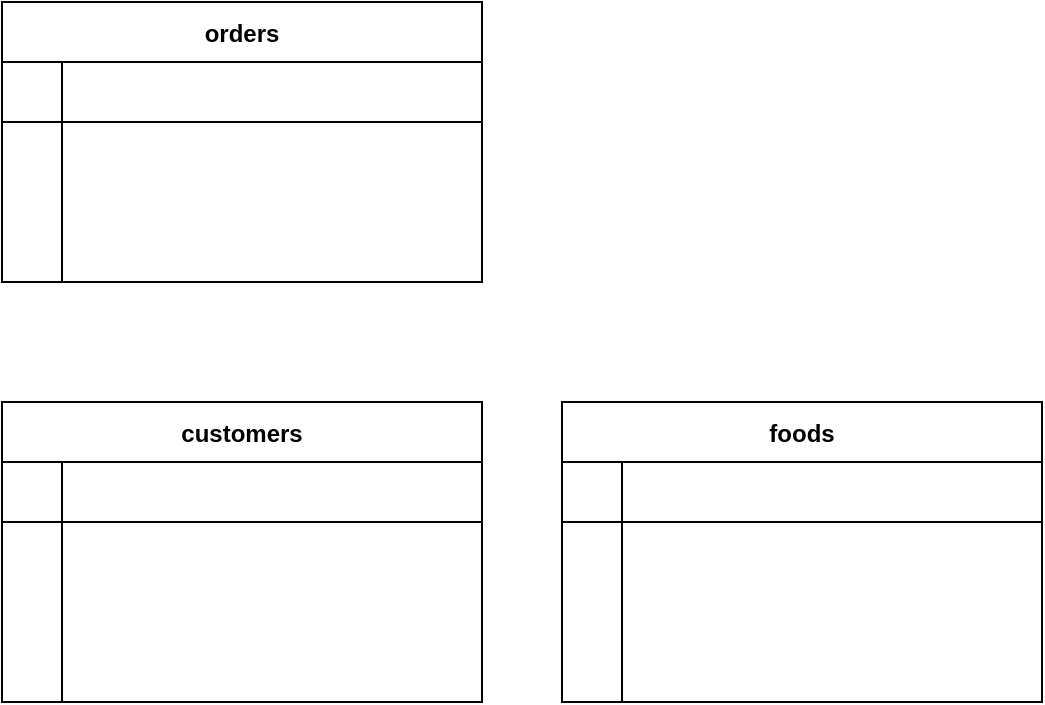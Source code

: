 <mxfile version="13.8.1" type="github">
  <diagram id="R2lEEEUBdFMjLlhIrx00" name="Page-1">
    <mxGraphModel dx="946" dy="614" grid="1" gridSize="10" guides="1" tooltips="1" connect="1" arrows="1" fold="1" page="1" pageScale="1" pageWidth="850" pageHeight="1100" math="0" shadow="0" extFonts="Permanent Marker^https://fonts.googleapis.com/css?family=Permanent+Marker">
      <root>
        <mxCell id="0" />
        <mxCell id="1" parent="0" />
        <mxCell id="371_Ylf-zgcREsuYLQL4-2" value="orders" style="shape=table;startSize=30;container=1;collapsible=1;childLayout=tableLayout;fixedRows=1;rowLines=0;fontStyle=1;align=center;resizeLast=1;" vertex="1" parent="1">
          <mxGeometry x="80" y="120" width="240" height="140" as="geometry" />
        </mxCell>
        <mxCell id="371_Ylf-zgcREsuYLQL4-3" value="" style="shape=partialRectangle;collapsible=0;dropTarget=0;pointerEvents=0;fillColor=none;top=0;left=0;bottom=1;right=0;points=[[0,0.5],[1,0.5]];portConstraint=eastwest;" vertex="1" parent="371_Ylf-zgcREsuYLQL4-2">
          <mxGeometry y="30" width="240" height="30" as="geometry" />
        </mxCell>
        <mxCell id="371_Ylf-zgcREsuYLQL4-4" value="" style="shape=partialRectangle;connectable=0;fillColor=none;top=0;left=0;bottom=0;right=0;fontStyle=1;overflow=hidden;" vertex="1" parent="371_Ylf-zgcREsuYLQL4-3">
          <mxGeometry width="30" height="30" as="geometry" />
        </mxCell>
        <mxCell id="371_Ylf-zgcREsuYLQL4-5" value="" style="shape=partialRectangle;connectable=0;fillColor=none;top=0;left=0;bottom=0;right=0;align=left;spacingLeft=6;fontStyle=5;overflow=hidden;" vertex="1" parent="371_Ylf-zgcREsuYLQL4-3">
          <mxGeometry x="30" width="210" height="30" as="geometry" />
        </mxCell>
        <mxCell id="371_Ylf-zgcREsuYLQL4-6" value="" style="shape=partialRectangle;collapsible=0;dropTarget=0;pointerEvents=0;fillColor=none;top=0;left=0;bottom=0;right=0;points=[[0,0.5],[1,0.5]];portConstraint=eastwest;" vertex="1" parent="371_Ylf-zgcREsuYLQL4-2">
          <mxGeometry y="60" width="240" height="30" as="geometry" />
        </mxCell>
        <mxCell id="371_Ylf-zgcREsuYLQL4-7" value="" style="shape=partialRectangle;connectable=0;fillColor=none;top=0;left=0;bottom=0;right=0;editable=1;overflow=hidden;" vertex="1" parent="371_Ylf-zgcREsuYLQL4-6">
          <mxGeometry width="30" height="30" as="geometry" />
        </mxCell>
        <mxCell id="371_Ylf-zgcREsuYLQL4-8" value="" style="shape=partialRectangle;connectable=0;fillColor=none;top=0;left=0;bottom=0;right=0;align=left;spacingLeft=6;overflow=hidden;" vertex="1" parent="371_Ylf-zgcREsuYLQL4-6">
          <mxGeometry x="30" width="210" height="30" as="geometry" />
        </mxCell>
        <mxCell id="371_Ylf-zgcREsuYLQL4-9" value="" style="shape=partialRectangle;collapsible=0;dropTarget=0;pointerEvents=0;fillColor=none;top=0;left=0;bottom=0;right=0;points=[[0,0.5],[1,0.5]];portConstraint=eastwest;" vertex="1" parent="371_Ylf-zgcREsuYLQL4-2">
          <mxGeometry y="90" width="240" height="20" as="geometry" />
        </mxCell>
        <mxCell id="371_Ylf-zgcREsuYLQL4-10" value="" style="shape=partialRectangle;connectable=0;fillColor=none;top=0;left=0;bottom=0;right=0;editable=1;overflow=hidden;" vertex="1" parent="371_Ylf-zgcREsuYLQL4-9">
          <mxGeometry width="30" height="20" as="geometry" />
        </mxCell>
        <mxCell id="371_Ylf-zgcREsuYLQL4-11" value="" style="shape=partialRectangle;connectable=0;fillColor=none;top=0;left=0;bottom=0;right=0;align=left;spacingLeft=6;overflow=hidden;" vertex="1" parent="371_Ylf-zgcREsuYLQL4-9">
          <mxGeometry x="30" width="210" height="20" as="geometry" />
        </mxCell>
        <mxCell id="371_Ylf-zgcREsuYLQL4-12" value="" style="shape=partialRectangle;collapsible=0;dropTarget=0;pointerEvents=0;fillColor=none;top=0;left=0;bottom=0;right=0;points=[[0,0.5],[1,0.5]];portConstraint=eastwest;" vertex="1" parent="371_Ylf-zgcREsuYLQL4-2">
          <mxGeometry y="110" width="240" height="30" as="geometry" />
        </mxCell>
        <mxCell id="371_Ylf-zgcREsuYLQL4-13" value="" style="shape=partialRectangle;connectable=0;fillColor=none;top=0;left=0;bottom=0;right=0;editable=1;overflow=hidden;" vertex="1" parent="371_Ylf-zgcREsuYLQL4-12">
          <mxGeometry width="30" height="30" as="geometry" />
        </mxCell>
        <mxCell id="371_Ylf-zgcREsuYLQL4-14" value="" style="shape=partialRectangle;connectable=0;fillColor=none;top=0;left=0;bottom=0;right=0;align=left;spacingLeft=6;overflow=hidden;" vertex="1" parent="371_Ylf-zgcREsuYLQL4-12">
          <mxGeometry x="30" width="210" height="30" as="geometry" />
        </mxCell>
        <mxCell id="371_Ylf-zgcREsuYLQL4-16" value="customers" style="shape=table;startSize=30;container=1;collapsible=1;childLayout=tableLayout;fixedRows=1;rowLines=0;fontStyle=1;align=center;resizeLast=1;" vertex="1" parent="1">
          <mxGeometry x="80" y="320" width="240" height="150" as="geometry" />
        </mxCell>
        <mxCell id="371_Ylf-zgcREsuYLQL4-17" value="" style="shape=partialRectangle;collapsible=0;dropTarget=0;pointerEvents=0;fillColor=none;top=0;left=0;bottom=1;right=0;points=[[0,0.5],[1,0.5]];portConstraint=eastwest;" vertex="1" parent="371_Ylf-zgcREsuYLQL4-16">
          <mxGeometry y="30" width="240" height="30" as="geometry" />
        </mxCell>
        <mxCell id="371_Ylf-zgcREsuYLQL4-18" value="" style="shape=partialRectangle;connectable=0;fillColor=none;top=0;left=0;bottom=0;right=0;fontStyle=1;overflow=hidden;" vertex="1" parent="371_Ylf-zgcREsuYLQL4-17">
          <mxGeometry width="30" height="30" as="geometry" />
        </mxCell>
        <mxCell id="371_Ylf-zgcREsuYLQL4-19" value="" style="shape=partialRectangle;connectable=0;fillColor=none;top=0;left=0;bottom=0;right=0;align=left;spacingLeft=6;fontStyle=5;overflow=hidden;" vertex="1" parent="371_Ylf-zgcREsuYLQL4-17">
          <mxGeometry x="30" width="210" height="30" as="geometry" />
        </mxCell>
        <mxCell id="371_Ylf-zgcREsuYLQL4-20" value="" style="shape=partialRectangle;collapsible=0;dropTarget=0;pointerEvents=0;fillColor=none;top=0;left=0;bottom=0;right=0;points=[[0,0.5],[1,0.5]];portConstraint=eastwest;" vertex="1" parent="371_Ylf-zgcREsuYLQL4-16">
          <mxGeometry y="60" width="240" height="30" as="geometry" />
        </mxCell>
        <mxCell id="371_Ylf-zgcREsuYLQL4-21" value="" style="shape=partialRectangle;connectable=0;fillColor=none;top=0;left=0;bottom=0;right=0;editable=1;overflow=hidden;" vertex="1" parent="371_Ylf-zgcREsuYLQL4-20">
          <mxGeometry width="30" height="30" as="geometry" />
        </mxCell>
        <mxCell id="371_Ylf-zgcREsuYLQL4-22" value="" style="shape=partialRectangle;connectable=0;fillColor=none;top=0;left=0;bottom=0;right=0;align=left;spacingLeft=6;overflow=hidden;" vertex="1" parent="371_Ylf-zgcREsuYLQL4-20">
          <mxGeometry x="30" width="210" height="30" as="geometry" />
        </mxCell>
        <mxCell id="371_Ylf-zgcREsuYLQL4-23" value="" style="shape=partialRectangle;collapsible=0;dropTarget=0;pointerEvents=0;fillColor=none;top=0;left=0;bottom=0;right=0;points=[[0,0.5],[1,0.5]];portConstraint=eastwest;" vertex="1" parent="371_Ylf-zgcREsuYLQL4-16">
          <mxGeometry y="90" width="240" height="30" as="geometry" />
        </mxCell>
        <mxCell id="371_Ylf-zgcREsuYLQL4-24" value="" style="shape=partialRectangle;connectable=0;fillColor=none;top=0;left=0;bottom=0;right=0;editable=1;overflow=hidden;" vertex="1" parent="371_Ylf-zgcREsuYLQL4-23">
          <mxGeometry width="30" height="30" as="geometry" />
        </mxCell>
        <mxCell id="371_Ylf-zgcREsuYLQL4-25" value="" style="shape=partialRectangle;connectable=0;fillColor=none;top=0;left=0;bottom=0;right=0;align=left;spacingLeft=6;overflow=hidden;" vertex="1" parent="371_Ylf-zgcREsuYLQL4-23">
          <mxGeometry x="30" width="210" height="30" as="geometry" />
        </mxCell>
        <mxCell id="371_Ylf-zgcREsuYLQL4-26" value="" style="shape=partialRectangle;collapsible=0;dropTarget=0;pointerEvents=0;fillColor=none;top=0;left=0;bottom=0;right=0;points=[[0,0.5],[1,0.5]];portConstraint=eastwest;" vertex="1" parent="371_Ylf-zgcREsuYLQL4-16">
          <mxGeometry y="120" width="240" height="30" as="geometry" />
        </mxCell>
        <mxCell id="371_Ylf-zgcREsuYLQL4-27" value="" style="shape=partialRectangle;connectable=0;fillColor=none;top=0;left=0;bottom=0;right=0;editable=1;overflow=hidden;" vertex="1" parent="371_Ylf-zgcREsuYLQL4-26">
          <mxGeometry width="30" height="30" as="geometry" />
        </mxCell>
        <mxCell id="371_Ylf-zgcREsuYLQL4-28" value="" style="shape=partialRectangle;connectable=0;fillColor=none;top=0;left=0;bottom=0;right=0;align=left;spacingLeft=6;overflow=hidden;" vertex="1" parent="371_Ylf-zgcREsuYLQL4-26">
          <mxGeometry x="30" width="210" height="30" as="geometry" />
        </mxCell>
        <mxCell id="371_Ylf-zgcREsuYLQL4-29" value="foods" style="shape=table;startSize=30;container=1;collapsible=1;childLayout=tableLayout;fixedRows=1;rowLines=0;fontStyle=1;align=center;resizeLast=1;" vertex="1" parent="1">
          <mxGeometry x="360" y="320" width="240" height="150" as="geometry" />
        </mxCell>
        <mxCell id="371_Ylf-zgcREsuYLQL4-30" value="" style="shape=partialRectangle;collapsible=0;dropTarget=0;pointerEvents=0;fillColor=none;top=0;left=0;bottom=1;right=0;points=[[0,0.5],[1,0.5]];portConstraint=eastwest;" vertex="1" parent="371_Ylf-zgcREsuYLQL4-29">
          <mxGeometry y="30" width="240" height="30" as="geometry" />
        </mxCell>
        <mxCell id="371_Ylf-zgcREsuYLQL4-31" value="" style="shape=partialRectangle;connectable=0;fillColor=none;top=0;left=0;bottom=0;right=0;fontStyle=1;overflow=hidden;" vertex="1" parent="371_Ylf-zgcREsuYLQL4-30">
          <mxGeometry width="30" height="30" as="geometry" />
        </mxCell>
        <mxCell id="371_Ylf-zgcREsuYLQL4-32" value="" style="shape=partialRectangle;connectable=0;fillColor=none;top=0;left=0;bottom=0;right=0;align=left;spacingLeft=6;fontStyle=5;overflow=hidden;" vertex="1" parent="371_Ylf-zgcREsuYLQL4-30">
          <mxGeometry x="30" width="210" height="30" as="geometry" />
        </mxCell>
        <mxCell id="371_Ylf-zgcREsuYLQL4-33" value="" style="shape=partialRectangle;collapsible=0;dropTarget=0;pointerEvents=0;fillColor=none;top=0;left=0;bottom=0;right=0;points=[[0,0.5],[1,0.5]];portConstraint=eastwest;" vertex="1" parent="371_Ylf-zgcREsuYLQL4-29">
          <mxGeometry y="60" width="240" height="30" as="geometry" />
        </mxCell>
        <mxCell id="371_Ylf-zgcREsuYLQL4-34" value="" style="shape=partialRectangle;connectable=0;fillColor=none;top=0;left=0;bottom=0;right=0;editable=1;overflow=hidden;" vertex="1" parent="371_Ylf-zgcREsuYLQL4-33">
          <mxGeometry width="30" height="30" as="geometry" />
        </mxCell>
        <mxCell id="371_Ylf-zgcREsuYLQL4-35" value="" style="shape=partialRectangle;connectable=0;fillColor=none;top=0;left=0;bottom=0;right=0;align=left;spacingLeft=6;overflow=hidden;" vertex="1" parent="371_Ylf-zgcREsuYLQL4-33">
          <mxGeometry x="30" width="210" height="30" as="geometry" />
        </mxCell>
        <mxCell id="371_Ylf-zgcREsuYLQL4-36" value="" style="shape=partialRectangle;collapsible=0;dropTarget=0;pointerEvents=0;fillColor=none;top=0;left=0;bottom=0;right=0;points=[[0,0.5],[1,0.5]];portConstraint=eastwest;" vertex="1" parent="371_Ylf-zgcREsuYLQL4-29">
          <mxGeometry y="90" width="240" height="30" as="geometry" />
        </mxCell>
        <mxCell id="371_Ylf-zgcREsuYLQL4-37" value="" style="shape=partialRectangle;connectable=0;fillColor=none;top=0;left=0;bottom=0;right=0;editable=1;overflow=hidden;" vertex="1" parent="371_Ylf-zgcREsuYLQL4-36">
          <mxGeometry width="30" height="30" as="geometry" />
        </mxCell>
        <mxCell id="371_Ylf-zgcREsuYLQL4-38" value="" style="shape=partialRectangle;connectable=0;fillColor=none;top=0;left=0;bottom=0;right=0;align=left;spacingLeft=6;overflow=hidden;" vertex="1" parent="371_Ylf-zgcREsuYLQL4-36">
          <mxGeometry x="30" width="210" height="30" as="geometry" />
        </mxCell>
        <mxCell id="371_Ylf-zgcREsuYLQL4-39" value="" style="shape=partialRectangle;collapsible=0;dropTarget=0;pointerEvents=0;fillColor=none;top=0;left=0;bottom=0;right=0;points=[[0,0.5],[1,0.5]];portConstraint=eastwest;" vertex="1" parent="371_Ylf-zgcREsuYLQL4-29">
          <mxGeometry y="120" width="240" height="30" as="geometry" />
        </mxCell>
        <mxCell id="371_Ylf-zgcREsuYLQL4-40" value="" style="shape=partialRectangle;connectable=0;fillColor=none;top=0;left=0;bottom=0;right=0;editable=1;overflow=hidden;" vertex="1" parent="371_Ylf-zgcREsuYLQL4-39">
          <mxGeometry width="30" height="30" as="geometry" />
        </mxCell>
        <mxCell id="371_Ylf-zgcREsuYLQL4-41" value="" style="shape=partialRectangle;connectable=0;fillColor=none;top=0;left=0;bottom=0;right=0;align=left;spacingLeft=6;overflow=hidden;" vertex="1" parent="371_Ylf-zgcREsuYLQL4-39">
          <mxGeometry x="30" width="210" height="30" as="geometry" />
        </mxCell>
      </root>
    </mxGraphModel>
  </diagram>
</mxfile>
